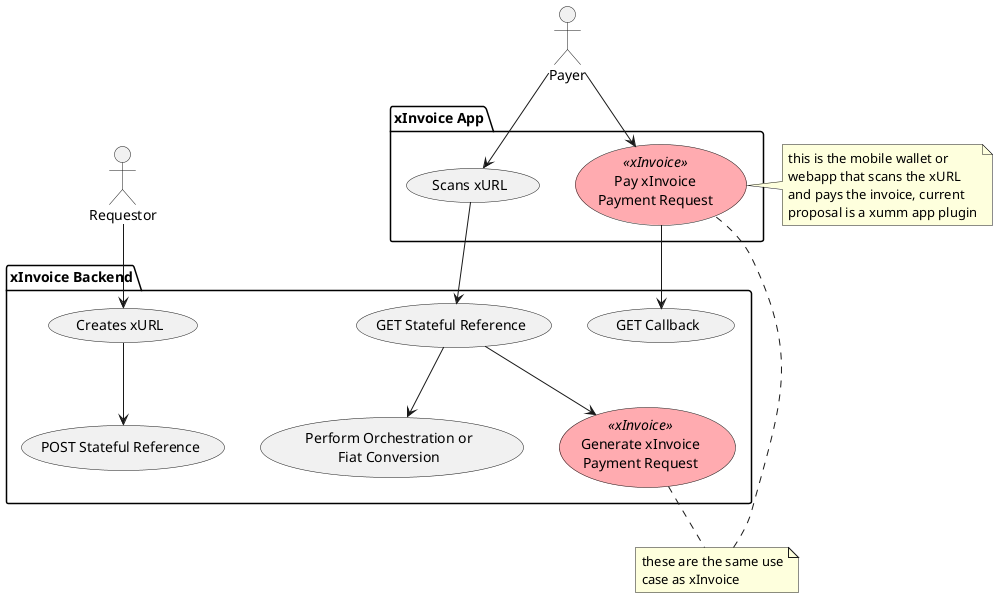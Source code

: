 @startuml xurl_usecase

skinparam usecase {
    BackgroundColor<< xInvoice >> #ffabb0
}

package "xInvoice App" {
    (Scans xURL)
    (Pay xInvoice\nPayment Request) as (PayInvoice)<<xInvoice>>
}
note right
this is the mobile wallet or 
webapp that scans the xURL 
and pays the invoice, current 
proposal is a xumm app plugin
end note

package "xInvoice Backend" {
    (GET Callback)
    (Creates xURL)
    (Generate xInvoice\nPayment Request) as (GenerateInvoice)<<xInvoice>>
    (POST Stateful Reference)
    (Perform Orchestration or\nFiat Conversion) as (Orchestrate)
    (GET Stateful Reference)
}

Requestor-->(Creates xURL)
(Creates xURL)-->(POST Stateful Reference)

Payer-->(Scans xURL)
(Scans xURL)-->(GET Stateful Reference)
(GET Stateful Reference)-->(Orchestrate)
(GET Stateful Reference)-->(GenerateInvoice)

Payer-->(PayInvoice)
(PayInvoice)-->(GET Callback)

note "these are the same use\ncase as xInvoice " as N2
(GenerateInvoice) .. N2
N2 .. (PayInvoice)

@enduml




